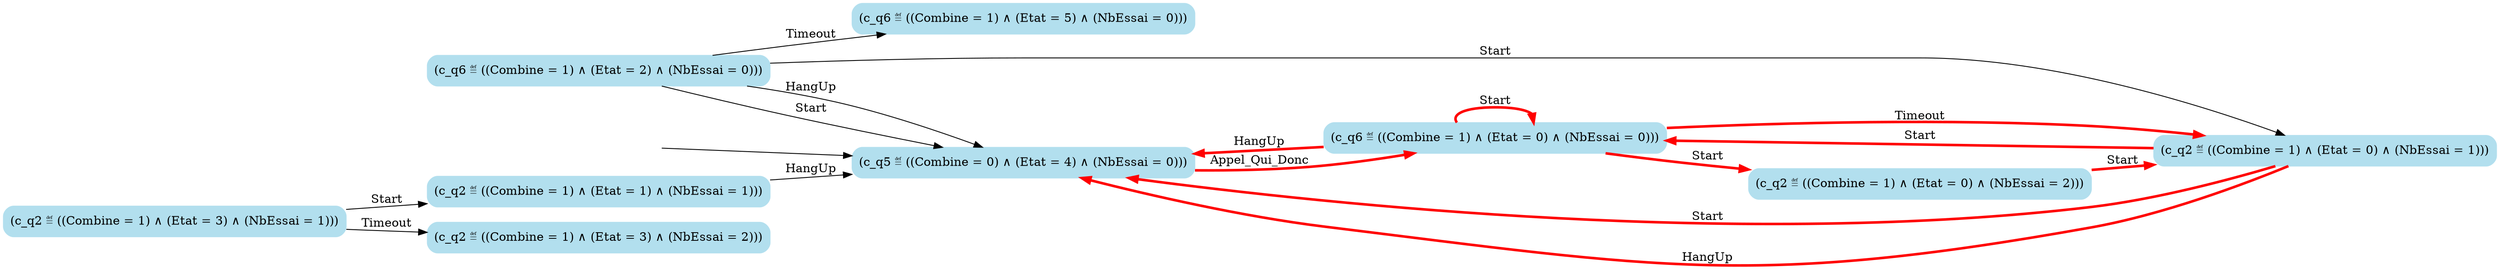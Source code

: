 digraph G {

	rankdir = LR;

	start_c_q5_27[style=invisible];

	node[shape=box, style="rounded, filled", color=lightblue2];

	c_q6_30[label="(c_q6 ≝ ((Combine = 1) ∧ (Etat = 0) ∧ (NbEssai = 0)))"];
	c_q2_31[label="(c_q2 ≝ ((Combine = 1) ∧ (Etat = 0) ∧ (NbEssai = 2)))"];
	c_q6_15[label="(c_q6 ≝ ((Combine = 1) ∧ (Etat = 5) ∧ (NbEssai = 0)))"];
	c_q2_24[label="(c_q2 ≝ ((Combine = 1) ∧ (Etat = 1) ∧ (NbEssai = 1)))"];
	c_q2_29[label="(c_q2 ≝ ((Combine = 1) ∧ (Etat = 0) ∧ (NbEssai = 1)))"];
	c_q2_4[label="(c_q2 ≝ ((Combine = 1) ∧ (Etat = 3) ∧ (NbEssai = 1)))"];
	c_q2_5[label="(c_q2 ≝ ((Combine = 1) ∧ (Etat = 3) ∧ (NbEssai = 2)))"];
	c_q5_27[label="(c_q5 ≝ ((Combine = 0) ∧ (Etat = 4) ∧ (NbEssai = 0)))"];
	c_q6_22[label="(c_q6 ≝ ((Combine = 1) ∧ (Etat = 2) ∧ (NbEssai = 0)))"];

	start_c_q5_27 -> c_q5_27;
	c_q5_27 -> c_q6_30[label="Appel_Qui_Donc", penwidth=3, color=red];
	c_q2_4 -> c_q2_24[label="Start"];
	c_q2_4 -> c_q2_5[label="Timeout"];
	c_q2_29 -> c_q5_27[label="Start", penwidth=3, color=red];
	c_q2_29 -> c_q5_27[label="HangUp", penwidth=3, color=red];
	c_q2_29 -> c_q6_30[label="Start", penwidth=3, color=red];
	c_q6_30 -> c_q6_30[label="Start", penwidth=3, color=red];
	c_q6_22 -> c_q6_15[label="Timeout"];
	c_q6_22 -> c_q2_29[label="Start"];
	c_q6_30 -> c_q2_29[label="Timeout", penwidth=3, color=red];
	c_q6_22 -> c_q5_27[label="Start"];
	c_q6_22 -> c_q5_27[label="HangUp"];
	c_q2_24 -> c_q5_27[label="HangUp"];
	c_q6_30 -> c_q5_27[label="HangUp", penwidth=3, color=red];
	c_q2_31 -> c_q2_29[label="Start", penwidth=3, color=red];
	c_q6_30 -> c_q2_31[label="Start", penwidth=3, color=red];

}